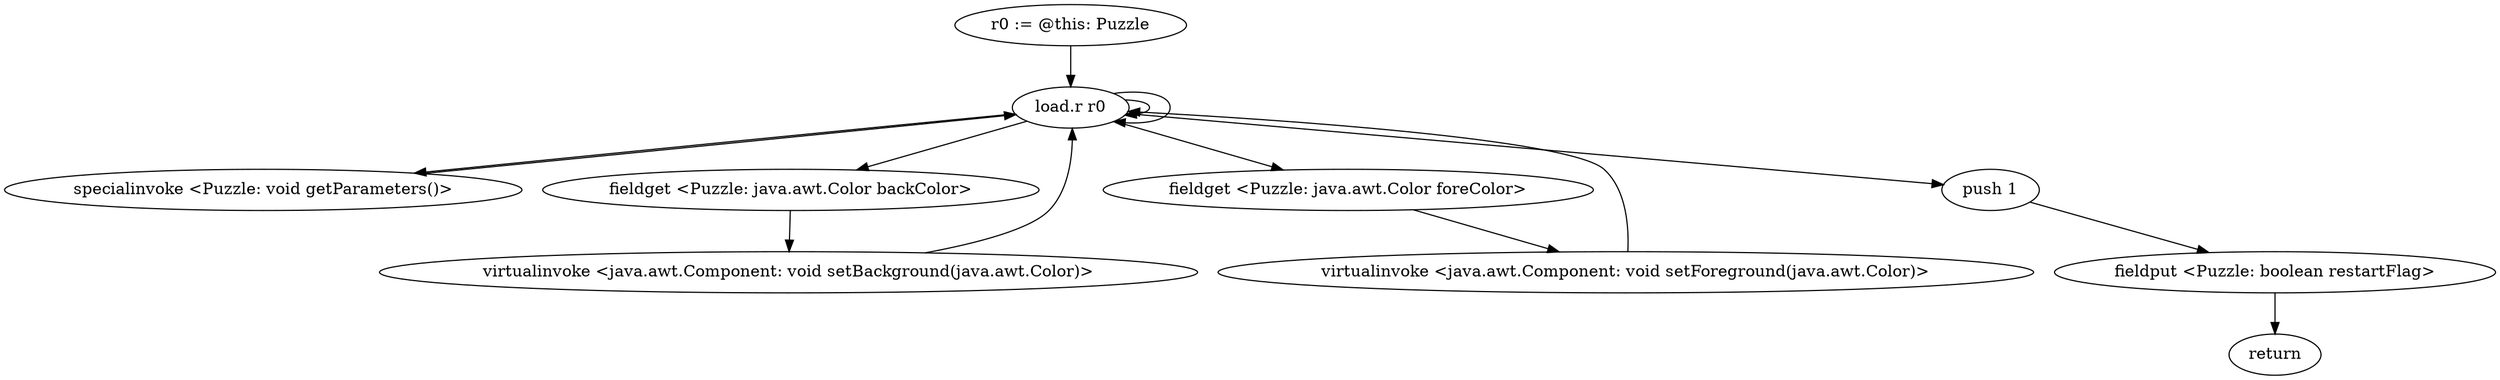 digraph "" {
    "r0 := @this: Puzzle"
    "load.r r0"
    "r0 := @this: Puzzle"->"load.r r0";
    "specialinvoke <Puzzle: void getParameters()>"
    "load.r r0"->"specialinvoke <Puzzle: void getParameters()>";
    "specialinvoke <Puzzle: void getParameters()>"->"load.r r0";
    "load.r r0"->"load.r r0";
    "fieldget <Puzzle: java.awt.Color backColor>"
    "load.r r0"->"fieldget <Puzzle: java.awt.Color backColor>";
    "virtualinvoke <java.awt.Component: void setBackground(java.awt.Color)>"
    "fieldget <Puzzle: java.awt.Color backColor>"->"virtualinvoke <java.awt.Component: void setBackground(java.awt.Color)>";
    "virtualinvoke <java.awt.Component: void setBackground(java.awt.Color)>"->"load.r r0";
    "load.r r0"->"load.r r0";
    "fieldget <Puzzle: java.awt.Color foreColor>"
    "load.r r0"->"fieldget <Puzzle: java.awt.Color foreColor>";
    "virtualinvoke <java.awt.Component: void setForeground(java.awt.Color)>"
    "fieldget <Puzzle: java.awt.Color foreColor>"->"virtualinvoke <java.awt.Component: void setForeground(java.awt.Color)>";
    "virtualinvoke <java.awt.Component: void setForeground(java.awt.Color)>"->"load.r r0";
    "push 1"
    "load.r r0"->"push 1";
    "fieldput <Puzzle: boolean restartFlag>"
    "push 1"->"fieldput <Puzzle: boolean restartFlag>";
    "return"
    "fieldput <Puzzle: boolean restartFlag>"->"return";
}

